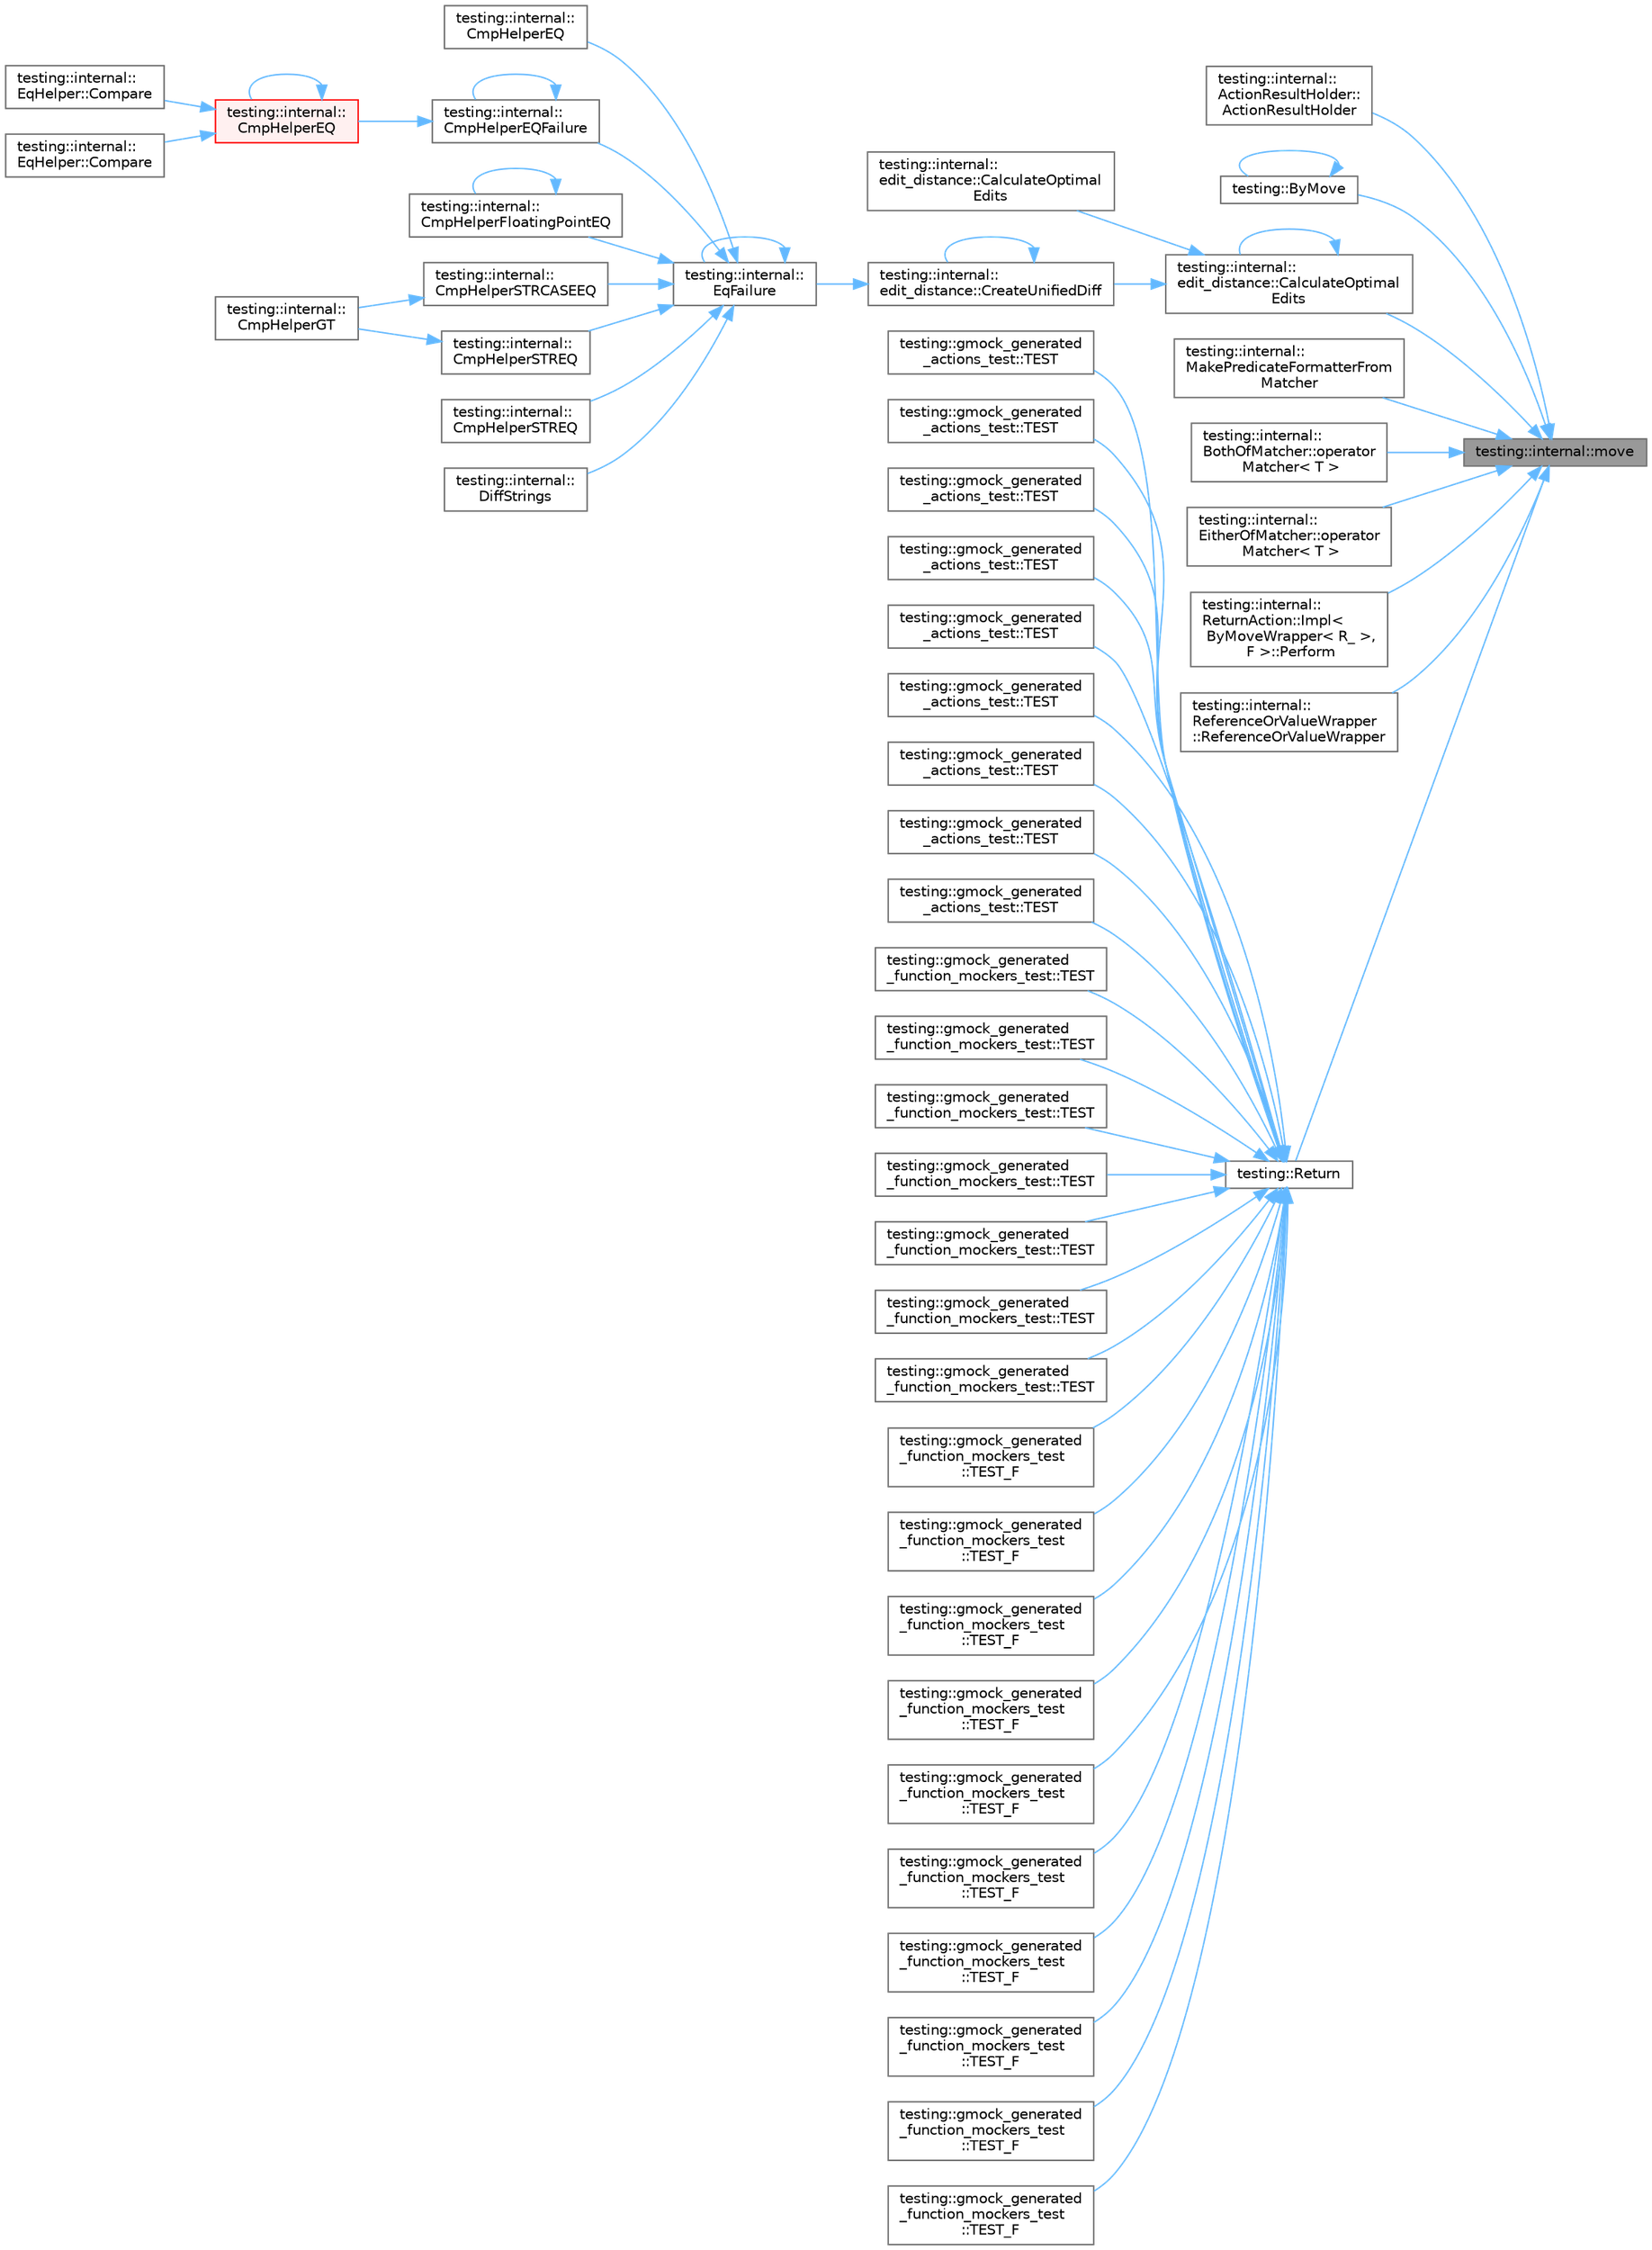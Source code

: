 digraph "testing::internal::move"
{
 // LATEX_PDF_SIZE
  bgcolor="transparent";
  edge [fontname=Helvetica,fontsize=10,labelfontname=Helvetica,labelfontsize=10];
  node [fontname=Helvetica,fontsize=10,shape=box,height=0.2,width=0.4];
  rankdir="RL";
  Node1 [id="Node000001",label="testing::internal::move",height=0.2,width=0.4,color="gray40", fillcolor="grey60", style="filled", fontcolor="black",tooltip=" "];
  Node1 -> Node2 [id="edge1_Node000001_Node000002",dir="back",color="steelblue1",style="solid",tooltip=" "];
  Node2 [id="Node000002",label="testing::internal::\lActionResultHolder::\lActionResultHolder",height=0.2,width=0.4,color="grey40", fillcolor="white", style="filled",URL="$classtesting_1_1internal_1_1_action_result_holder.html#abd600b0ffabe799853682d791cb24c77",tooltip=" "];
  Node1 -> Node3 [id="edge2_Node000001_Node000003",dir="back",color="steelblue1",style="solid",tooltip=" "];
  Node3 [id="Node000003",label="testing::ByMove",height=0.2,width=0.4,color="grey40", fillcolor="white", style="filled",URL="$namespacetesting.html#a38293837852ef2c406b063741018d108",tooltip=" "];
  Node3 -> Node3 [id="edge3_Node000003_Node000003",dir="back",color="steelblue1",style="solid",tooltip=" "];
  Node1 -> Node4 [id="edge4_Node000001_Node000004",dir="back",color="steelblue1",style="solid",tooltip=" "];
  Node4 [id="Node000004",label="testing::internal::\ledit_distance::CalculateOptimal\lEdits",height=0.2,width=0.4,color="grey40", fillcolor="white", style="filled",URL="$namespacetesting_1_1internal_1_1edit__distance.html#a26323b4c2a29ea8e187aafbd4d2275db",tooltip=" "];
  Node4 -> Node4 [id="edge5_Node000004_Node000004",dir="back",color="steelblue1",style="solid",tooltip=" "];
  Node4 -> Node5 [id="edge6_Node000004_Node000005",dir="back",color="steelblue1",style="solid",tooltip=" "];
  Node5 [id="Node000005",label="testing::internal::\ledit_distance::CalculateOptimal\lEdits",height=0.2,width=0.4,color="grey40", fillcolor="white", style="filled",URL="$namespacetesting_1_1internal_1_1edit__distance.html#a32267b2ae24de1de175ac8217406877d",tooltip=" "];
  Node4 -> Node6 [id="edge7_Node000004_Node000006",dir="back",color="steelblue1",style="solid",tooltip=" "];
  Node6 [id="Node000006",label="testing::internal::\ledit_distance::CreateUnifiedDiff",height=0.2,width=0.4,color="grey40", fillcolor="white", style="filled",URL="$namespacetesting_1_1internal_1_1edit__distance.html#ac4c24a581ff433d7aca7ed12c9133fb1",tooltip=" "];
  Node6 -> Node6 [id="edge8_Node000006_Node000006",dir="back",color="steelblue1",style="solid",tooltip=" "];
  Node6 -> Node7 [id="edge9_Node000006_Node000007",dir="back",color="steelblue1",style="solid",tooltip=" "];
  Node7 [id="Node000007",label="testing::internal::\lEqFailure",height=0.2,width=0.4,color="grey40", fillcolor="white", style="filled",URL="$namespacetesting_1_1internal.html#a08725846ff184d3e79bcf5be4df19157",tooltip=" "];
  Node7 -> Node8 [id="edge10_Node000007_Node000008",dir="back",color="steelblue1",style="solid",tooltip=" "];
  Node8 [id="Node000008",label="testing::internal::\lCmpHelperEQ",height=0.2,width=0.4,color="grey40", fillcolor="white", style="filled",URL="$namespacetesting_1_1internal.html#a46582d95cbfe3d3d8f6945c9e9cd779c",tooltip=" "];
  Node7 -> Node9 [id="edge11_Node000007_Node000009",dir="back",color="steelblue1",style="solid",tooltip=" "];
  Node9 [id="Node000009",label="testing::internal::\lCmpHelperEQFailure",height=0.2,width=0.4,color="grey40", fillcolor="white", style="filled",URL="$namespacetesting_1_1internal.html#a1def8ec9393360a1b34a20528703e7f7",tooltip=" "];
  Node9 -> Node10 [id="edge12_Node000009_Node000010",dir="back",color="steelblue1",style="solid",tooltip=" "];
  Node10 [id="Node000010",label="testing::internal::\lCmpHelperEQ",height=0.2,width=0.4,color="red", fillcolor="#FFF0F0", style="filled",URL="$namespacetesting_1_1internal.html#a4638c74d9b32e971f9b321af6fafc2f1",tooltip=" "];
  Node10 -> Node10 [id="edge13_Node000010_Node000010",dir="back",color="steelblue1",style="solid",tooltip=" "];
  Node10 -> Node11 [id="edge14_Node000010_Node000011",dir="back",color="steelblue1",style="solid",tooltip=" "];
  Node11 [id="Node000011",label="testing::internal::\lEqHelper::Compare",height=0.2,width=0.4,color="grey40", fillcolor="white", style="filled",URL="$classtesting_1_1internal_1_1_eq_helper.html#aaa42c0059bb3dcc43d556243febb5f1c",tooltip=" "];
  Node10 -> Node12 [id="edge15_Node000010_Node000012",dir="back",color="steelblue1",style="solid",tooltip=" "];
  Node12 [id="Node000012",label="testing::internal::\lEqHelper::Compare",height=0.2,width=0.4,color="grey40", fillcolor="white", style="filled",URL="$classtesting_1_1internal_1_1_eq_helper.html#ae3572c7374534a916b9117efaa89f33f",tooltip=" "];
  Node9 -> Node9 [id="edge16_Node000009_Node000009",dir="back",color="steelblue1",style="solid",tooltip=" "];
  Node7 -> Node15 [id="edge17_Node000007_Node000015",dir="back",color="steelblue1",style="solid",tooltip=" "];
  Node15 [id="Node000015",label="testing::internal::\lCmpHelperFloatingPointEQ",height=0.2,width=0.4,color="grey40", fillcolor="white", style="filled",URL="$namespacetesting_1_1internal.html#a98ce463e5dbe0c6120fa817e1f8f2944",tooltip=" "];
  Node15 -> Node15 [id="edge18_Node000015_Node000015",dir="back",color="steelblue1",style="solid",tooltip=" "];
  Node7 -> Node16 [id="edge19_Node000007_Node000016",dir="back",color="steelblue1",style="solid",tooltip=" "];
  Node16 [id="Node000016",label="testing::internal::\lCmpHelperSTRCASEEQ",height=0.2,width=0.4,color="grey40", fillcolor="white", style="filled",URL="$namespacetesting_1_1internal.html#a30dfeb01f1bc8087c7d05205d5fa75c1",tooltip=" "];
  Node16 -> Node17 [id="edge20_Node000016_Node000017",dir="back",color="steelblue1",style="solid",tooltip=" "];
  Node17 [id="Node000017",label="testing::internal::\lCmpHelperGT",height=0.2,width=0.4,color="grey40", fillcolor="white", style="filled",URL="$namespacetesting_1_1internal.html#a1dc436420f56d564a5eb90b19269d32e",tooltip=" "];
  Node7 -> Node18 [id="edge21_Node000007_Node000018",dir="back",color="steelblue1",style="solid",tooltip=" "];
  Node18 [id="Node000018",label="testing::internal::\lCmpHelperSTREQ",height=0.2,width=0.4,color="grey40", fillcolor="white", style="filled",URL="$namespacetesting_1_1internal.html#a711a396ed8f636ecd14a850a89d181b6",tooltip=" "];
  Node18 -> Node17 [id="edge22_Node000018_Node000017",dir="back",color="steelblue1",style="solid",tooltip=" "];
  Node7 -> Node19 [id="edge23_Node000007_Node000019",dir="back",color="steelblue1",style="solid",tooltip=" "];
  Node19 [id="Node000019",label="testing::internal::\lCmpHelperSTREQ",height=0.2,width=0.4,color="grey40", fillcolor="white", style="filled",URL="$namespacetesting_1_1internal.html#ad351878f87634853c4eb005fe9b169a8",tooltip=" "];
  Node7 -> Node20 [id="edge24_Node000007_Node000020",dir="back",color="steelblue1",style="solid",tooltip=" "];
  Node20 [id="Node000020",label="testing::internal::\lDiffStrings",height=0.2,width=0.4,color="grey40", fillcolor="white", style="filled",URL="$namespacetesting_1_1internal.html#a513107ff8defa97d949937fc1350a56c",tooltip=" "];
  Node7 -> Node7 [id="edge25_Node000007_Node000007",dir="back",color="steelblue1",style="solid",tooltip=" "];
  Node1 -> Node21 [id="edge26_Node000001_Node000021",dir="back",color="steelblue1",style="solid",tooltip=" "];
  Node21 [id="Node000021",label="testing::internal::\lMakePredicateFormatterFrom\lMatcher",height=0.2,width=0.4,color="grey40", fillcolor="white", style="filled",URL="$namespacetesting_1_1internal.html#a762f765dcea6ed9fe79e6860fe2075ac",tooltip=" "];
  Node1 -> Node22 [id="edge27_Node000001_Node000022",dir="back",color="steelblue1",style="solid",tooltip=" "];
  Node22 [id="Node000022",label="testing::internal::\lBothOfMatcher::operator\l Matcher\< T \>",height=0.2,width=0.4,color="grey40", fillcolor="white", style="filled",URL="$classtesting_1_1internal_1_1_both_of_matcher.html#a5846390364b763fbe31fb11f8c2e3180",tooltip=" "];
  Node1 -> Node23 [id="edge28_Node000001_Node000023",dir="back",color="steelblue1",style="solid",tooltip=" "];
  Node23 [id="Node000023",label="testing::internal::\lEitherOfMatcher::operator\l Matcher\< T \>",height=0.2,width=0.4,color="grey40", fillcolor="white", style="filled",URL="$classtesting_1_1internal_1_1_either_of_matcher.html#aef76a8b45451ec7abf845a2b9dd74bfb",tooltip=" "];
  Node1 -> Node24 [id="edge29_Node000001_Node000024",dir="back",color="steelblue1",style="solid",tooltip=" "];
  Node24 [id="Node000024",label="testing::internal::\lReturnAction::Impl\<\l ByMoveWrapper\< R_ \>,\l F \>::Perform",height=0.2,width=0.4,color="grey40", fillcolor="white", style="filled",URL="$classtesting_1_1internal_1_1_return_action_1_1_impl_3_01_by_move_wrapper_3_01_r___01_4_00_01_f_01_4.html#a4f6e45f593abffb7a8b26cebfc4a0262",tooltip=" "];
  Node1 -> Node25 [id="edge30_Node000001_Node000025",dir="back",color="steelblue1",style="solid",tooltip=" "];
  Node25 [id="Node000025",label="testing::internal::\lReferenceOrValueWrapper\l::ReferenceOrValueWrapper",height=0.2,width=0.4,color="grey40", fillcolor="white", style="filled",URL="$classtesting_1_1internal_1_1_reference_or_value_wrapper.html#ae5544acd43aa0feed92aa51b4186ede9",tooltip=" "];
  Node1 -> Node26 [id="edge31_Node000001_Node000026",dir="back",color="steelblue1",style="solid",tooltip=" "];
  Node26 [id="Node000026",label="testing::Return",height=0.2,width=0.4,color="grey40", fillcolor="white", style="filled",URL="$namespacetesting.html#adae3994eb444d1ad2dd602454b854663",tooltip=" "];
  Node26 -> Node27 [id="edge32_Node000026_Node000027",dir="back",color="steelblue1",style="solid",tooltip=" "];
  Node27 [id="Node000027",label="testing::gmock_generated\l_actions_test::TEST",height=0.2,width=0.4,color="grey40", fillcolor="white", style="filled",URL="$namespacetesting_1_1gmock__generated__actions__test.html#a7e7ffc936de010908f42193b951016e3",tooltip=" "];
  Node26 -> Node28 [id="edge33_Node000026_Node000028",dir="back",color="steelblue1",style="solid",tooltip=" "];
  Node28 [id="Node000028",label="testing::gmock_generated\l_actions_test::TEST",height=0.2,width=0.4,color="grey40", fillcolor="white", style="filled",URL="$namespacetesting_1_1gmock__generated__actions__test.html#adf15fb74ccf2a473a31f0ae733210f3f",tooltip=" "];
  Node26 -> Node29 [id="edge34_Node000026_Node000029",dir="back",color="steelblue1",style="solid",tooltip=" "];
  Node29 [id="Node000029",label="testing::gmock_generated\l_actions_test::TEST",height=0.2,width=0.4,color="grey40", fillcolor="white", style="filled",URL="$namespacetesting_1_1gmock__generated__actions__test.html#aa6ed664752eab81abc0c8ec08bc28fe0",tooltip=" "];
  Node26 -> Node30 [id="edge35_Node000026_Node000030",dir="back",color="steelblue1",style="solid",tooltip=" "];
  Node30 [id="Node000030",label="testing::gmock_generated\l_actions_test::TEST",height=0.2,width=0.4,color="grey40", fillcolor="white", style="filled",URL="$namespacetesting_1_1gmock__generated__actions__test.html#ae2037cf34f7bbdb2aa779f31f44c0530",tooltip=" "];
  Node26 -> Node31 [id="edge36_Node000026_Node000031",dir="back",color="steelblue1",style="solid",tooltip=" "];
  Node31 [id="Node000031",label="testing::gmock_generated\l_actions_test::TEST",height=0.2,width=0.4,color="grey40", fillcolor="white", style="filled",URL="$namespacetesting_1_1gmock__generated__actions__test.html#aa1eb8dae72fb173011bf64027f075cea",tooltip=" "];
  Node26 -> Node32 [id="edge37_Node000026_Node000032",dir="back",color="steelblue1",style="solid",tooltip=" "];
  Node32 [id="Node000032",label="testing::gmock_generated\l_actions_test::TEST",height=0.2,width=0.4,color="grey40", fillcolor="white", style="filled",URL="$namespacetesting_1_1gmock__generated__actions__test.html#af9328f486c8862bfb3a08bd9c0b10a2d",tooltip=" "];
  Node26 -> Node33 [id="edge38_Node000026_Node000033",dir="back",color="steelblue1",style="solid",tooltip=" "];
  Node33 [id="Node000033",label="testing::gmock_generated\l_actions_test::TEST",height=0.2,width=0.4,color="grey40", fillcolor="white", style="filled",URL="$namespacetesting_1_1gmock__generated__actions__test.html#a11cc35bfa98278915c040aac2329b4a7",tooltip=" "];
  Node26 -> Node34 [id="edge39_Node000026_Node000034",dir="back",color="steelblue1",style="solid",tooltip=" "];
  Node34 [id="Node000034",label="testing::gmock_generated\l_actions_test::TEST",height=0.2,width=0.4,color="grey40", fillcolor="white", style="filled",URL="$namespacetesting_1_1gmock__generated__actions__test.html#a9fe00b82e3daa39501cefb4636b1909c",tooltip=" "];
  Node26 -> Node35 [id="edge40_Node000026_Node000035",dir="back",color="steelblue1",style="solid",tooltip=" "];
  Node35 [id="Node000035",label="testing::gmock_generated\l_actions_test::TEST",height=0.2,width=0.4,color="grey40", fillcolor="white", style="filled",URL="$namespacetesting_1_1gmock__generated__actions__test.html#ab1820fa999561582ae20885c4149a634",tooltip=" "];
  Node26 -> Node36 [id="edge41_Node000026_Node000036",dir="back",color="steelblue1",style="solid",tooltip=" "];
  Node36 [id="Node000036",label="testing::gmock_generated\l_function_mockers_test::TEST",height=0.2,width=0.4,color="grey40", fillcolor="white", style="filled",URL="$namespacetesting_1_1gmock__generated__function__mockers__test.html#aa92f0b2b98d76f2c881103a19bed7ba6",tooltip=" "];
  Node26 -> Node37 [id="edge42_Node000026_Node000037",dir="back",color="steelblue1",style="solid",tooltip=" "];
  Node37 [id="Node000037",label="testing::gmock_generated\l_function_mockers_test::TEST",height=0.2,width=0.4,color="grey40", fillcolor="white", style="filled",URL="$namespacetesting_1_1gmock__generated__function__mockers__test.html#ab6337da98bc6bc97100ab177386f3b2b",tooltip=" "];
  Node26 -> Node38 [id="edge43_Node000026_Node000038",dir="back",color="steelblue1",style="solid",tooltip=" "];
  Node38 [id="Node000038",label="testing::gmock_generated\l_function_mockers_test::TEST",height=0.2,width=0.4,color="grey40", fillcolor="white", style="filled",URL="$namespacetesting_1_1gmock__generated__function__mockers__test.html#a90817999d7f25ecf280453efb157db84",tooltip=" "];
  Node26 -> Node39 [id="edge44_Node000026_Node000039",dir="back",color="steelblue1",style="solid",tooltip=" "];
  Node39 [id="Node000039",label="testing::gmock_generated\l_function_mockers_test::TEST",height=0.2,width=0.4,color="grey40", fillcolor="white", style="filled",URL="$namespacetesting_1_1gmock__generated__function__mockers__test.html#a6542d3ae3f153907c32f3cf15a2ff6cf",tooltip=" "];
  Node26 -> Node40 [id="edge45_Node000026_Node000040",dir="back",color="steelblue1",style="solid",tooltip=" "];
  Node40 [id="Node000040",label="testing::gmock_generated\l_function_mockers_test::TEST",height=0.2,width=0.4,color="grey40", fillcolor="white", style="filled",URL="$namespacetesting_1_1gmock__generated__function__mockers__test.html#aa58ec93a77bee21244c10da2bc8cf70e",tooltip=" "];
  Node26 -> Node41 [id="edge46_Node000026_Node000041",dir="back",color="steelblue1",style="solid",tooltip=" "];
  Node41 [id="Node000041",label="testing::gmock_generated\l_function_mockers_test::TEST",height=0.2,width=0.4,color="grey40", fillcolor="white", style="filled",URL="$namespacetesting_1_1gmock__generated__function__mockers__test.html#aa998c7e5e8b6fd378cacb53663e8c4a6",tooltip=" "];
  Node26 -> Node42 [id="edge47_Node000026_Node000042",dir="back",color="steelblue1",style="solid",tooltip=" "];
  Node42 [id="Node000042",label="testing::gmock_generated\l_function_mockers_test::TEST",height=0.2,width=0.4,color="grey40", fillcolor="white", style="filled",URL="$namespacetesting_1_1gmock__generated__function__mockers__test.html#a5f59a7b507101fc0dbb558c090974f02",tooltip=" "];
  Node26 -> Node43 [id="edge48_Node000026_Node000043",dir="back",color="steelblue1",style="solid",tooltip=" "];
  Node43 [id="Node000043",label="testing::gmock_generated\l_function_mockers_test\l::TEST_F",height=0.2,width=0.4,color="grey40", fillcolor="white", style="filled",URL="$namespacetesting_1_1gmock__generated__function__mockers__test.html#aa8d2e25f60ad3ac49736ee90fb7ac190",tooltip=" "];
  Node26 -> Node44 [id="edge49_Node000026_Node000044",dir="back",color="steelblue1",style="solid",tooltip=" "];
  Node44 [id="Node000044",label="testing::gmock_generated\l_function_mockers_test\l::TEST_F",height=0.2,width=0.4,color="grey40", fillcolor="white", style="filled",URL="$namespacetesting_1_1gmock__generated__function__mockers__test.html#a279ba48bf6f937eecfc12530b9dde497",tooltip=" "];
  Node26 -> Node45 [id="edge50_Node000026_Node000045",dir="back",color="steelblue1",style="solid",tooltip=" "];
  Node45 [id="Node000045",label="testing::gmock_generated\l_function_mockers_test\l::TEST_F",height=0.2,width=0.4,color="grey40", fillcolor="white", style="filled",URL="$namespacetesting_1_1gmock__generated__function__mockers__test.html#a23b4f6d7bf9f6b35126ee137aa48ae3b",tooltip=" "];
  Node26 -> Node46 [id="edge51_Node000026_Node000046",dir="back",color="steelblue1",style="solid",tooltip=" "];
  Node46 [id="Node000046",label="testing::gmock_generated\l_function_mockers_test\l::TEST_F",height=0.2,width=0.4,color="grey40", fillcolor="white", style="filled",URL="$namespacetesting_1_1gmock__generated__function__mockers__test.html#a6fb9a5901e2d2066a9fe5a3d05c0cbe1",tooltip=" "];
  Node26 -> Node47 [id="edge52_Node000026_Node000047",dir="back",color="steelblue1",style="solid",tooltip=" "];
  Node47 [id="Node000047",label="testing::gmock_generated\l_function_mockers_test\l::TEST_F",height=0.2,width=0.4,color="grey40", fillcolor="white", style="filled",URL="$namespacetesting_1_1gmock__generated__function__mockers__test.html#ad580a4b2f97b3c2643794a627b347511",tooltip=" "];
  Node26 -> Node48 [id="edge53_Node000026_Node000048",dir="back",color="steelblue1",style="solid",tooltip=" "];
  Node48 [id="Node000048",label="testing::gmock_generated\l_function_mockers_test\l::TEST_F",height=0.2,width=0.4,color="grey40", fillcolor="white", style="filled",URL="$namespacetesting_1_1gmock__generated__function__mockers__test.html#a5367aba117b37aff1ceb4be3d4732559",tooltip=" "];
  Node26 -> Node49 [id="edge54_Node000026_Node000049",dir="back",color="steelblue1",style="solid",tooltip=" "];
  Node49 [id="Node000049",label="testing::gmock_generated\l_function_mockers_test\l::TEST_F",height=0.2,width=0.4,color="grey40", fillcolor="white", style="filled",URL="$namespacetesting_1_1gmock__generated__function__mockers__test.html#a852587f21316c0341b60b29d44cd61ea",tooltip=" "];
  Node26 -> Node50 [id="edge55_Node000026_Node000050",dir="back",color="steelblue1",style="solid",tooltip=" "];
  Node50 [id="Node000050",label="testing::gmock_generated\l_function_mockers_test\l::TEST_F",height=0.2,width=0.4,color="grey40", fillcolor="white", style="filled",URL="$namespacetesting_1_1gmock__generated__function__mockers__test.html#a0a1348d6814b9bc02ad5b2ac46361ac0",tooltip=" "];
  Node26 -> Node51 [id="edge56_Node000026_Node000051",dir="back",color="steelblue1",style="solid",tooltip=" "];
  Node51 [id="Node000051",label="testing::gmock_generated\l_function_mockers_test\l::TEST_F",height=0.2,width=0.4,color="grey40", fillcolor="white", style="filled",URL="$namespacetesting_1_1gmock__generated__function__mockers__test.html#abb74ac8e211661c0d87c902f87002e6d",tooltip=" "];
  Node26 -> Node52 [id="edge57_Node000026_Node000052",dir="back",color="steelblue1",style="solid",tooltip=" "];
  Node52 [id="Node000052",label="testing::gmock_generated\l_function_mockers_test\l::TEST_F",height=0.2,width=0.4,color="grey40", fillcolor="white", style="filled",URL="$namespacetesting_1_1gmock__generated__function__mockers__test.html#a835348f70c0335c9213153f72138d12f",tooltip=" "];
}
